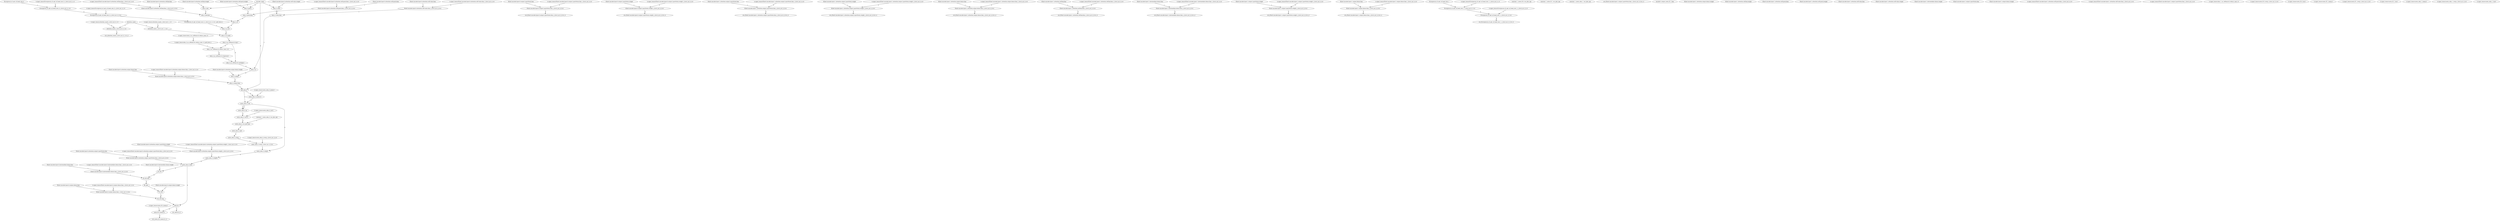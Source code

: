 digraph G {
0[label="add_ff_0"] [is_queue="0"];
1[label="add_mha_0"] [is_queue="0"];
2[label="attention_mask_s_brcst_m2_0_1.lc1"] [is_queue="0"];
3[label="attention_mask_s_brcst_m2_1_1.lc1"] [is_queue="0"];
4[label="ff.bert.encoder.layer.0.attention.output.LayerNorm.bias_s_brcst_m2_0_0.lc1"] [is_queue="0"];
5[label="ff.bert.encoder.layer.0.attention.output.LayerNorm.weight_s_brcst_m2_0_0.lc1"] [is_queue="0"];
6[label="ff.bert.encoder.layer.0.attention.output.dense.bias_s_brcst_m2_0_0.lc1"] [is_queue="0"];
7[label="ff.bert.encoder.layer.0.attention.self.key.bias_s_brcst_m2_0_0.lc1"] [is_queue="0"];
8[label="ff.bert.encoder.layer.0.attention.self.query.bias_s_brcst_m2_0_0.lc1"] [is_queue="0"];
9[label="ff.bert.encoder.layer.0.attention.self.value.bias_s_brcst_m2_0_0.lc1"] [is_queue="0"];
10[label="ff.bert.encoder.layer.0.intermediate.dense.bias_s_brcst_m2_0_0.lc1"] [is_queue="0"];
11[label="ff.bert.encoder.layer.0.output.LayerNorm.bias_s_brcst_m2_0_0.lc1"] [is_queue="0"];
12[label="ff.bert.encoder.layer.0.output.LayerNorm.weight_s_brcst_m2_0_0.lc1"] [is_queue="0"];
13[label="ff.bert.encoder.layer.0.output.dense.bias_s_brcst_m2_0_0.lc1"] [is_queue="0"];
14[label="ff.bert.encoder.layer.1.attention.output.LayerNorm.bias_s_brcst_m2_0_0.lc1"] [is_queue="0"];
15[label="ff.bert.encoder.layer.1.attention.output.LayerNorm.weight_s_brcst_m2_0_0.lc1"] [is_queue="0"];
16[label="ff.bert.encoder.layer.1.attention.output.dense.bias_s_brcst_m2_0_0.lc1"] [is_queue="0"];
17[label="ff.bert.encoder.layer.1.attention.self.key.bias_s_brcst_m2_0_0.lc1"] [is_queue="0"];
18[label="ff.bert.encoder.layer.1.intermediate.dense.bias_s_brcst_m2_0_0.lc1"] [is_queue="0"];
19[label="ff.bert.encoder.layer.1.output.LayerNorm.weight_s_brcst_m2_0_0.lc1"] [is_queue="0"];
20[label="ff.bert.encoder.layer.1.output.dense.bias_s_brcst_m2_0_0.lc1"] [is_queue="0"];
21[label="ff.reciprocal_of_sqrt_of_head_size_0_s_brcst_m1_0_2.lc1"] [is_queue="0"];
22[label="ff.reciprocal_of_sqrt_of_head_size_0_s_brcst_m1_0_2.lc1_splt_brcst_2"] [is_queue="0"];
23[label="ff.reciprocal_of_sqrt_of_head_size_0_s_brcst_m2_0_1.lc1"] [is_queue="0"];
24[label="ff.reciprocal_of_sqrt_of_head_size_1_s_brcst_m1_0_2.lc1"] [is_queue="0"];
25[label="ff.reciprocal_of_sqrt_of_head_size_1_s_brcst_m2_0_1.lc1"] [is_queue="0"];
26[label="ff0_gelu"] [is_queue="0"];
27[label="ff_0_ff1"] [is_queue="0"];
28[label="ff_0_ff1.bias"] [is_queue="0"];
29[label="ff_0_ff2"] [is_queue="0"];
30[label="ff_0_ff2.bias"] [is_queue="0"];
31[label="lc.input_tensor.mha_0_as_softmax.dc.reduce_sum.1.0_splt_brcst_1"] [is_queue="0"];
32[label="mha_0_ac"] [is_queue="0"];
33[label="mha_0_as"] [is_queue="0"];
34[label="mha_0_as_div"] [is_queue="0"];
35[label="mha_0_as_mask"] [is_queue="0"];
36[label="mha_0_as_softmax.dc.exp.0"] [is_queue="0"];
37[label="mha_0_as_softmax.dc.multiply.3"] [is_queue="0"];
38[label="mha_0_as_softmax.dc.reciprocal.2"] [is_queue="0"];
39[label="mha_0_as_softmax.dc.reduce_sum.1.lc1"] [is_queue="0"];
40[label="mha_0_key"] [is_queue="0"];
41[label="mha_0_key.bias"] [is_queue="0"];
42[label="mha_0_output"] [is_queue="0"];
43[label="mha_0_output.bias"] [is_queue="0"];
44[label="mha_0_query"] [is_queue="0"];
45[label="mha_0_query.bias"] [is_queue="0"];
46[label="mha_0_value"] [is_queue="0"];
47[label="mha_0_value.bias"] [is_queue="0"];
48[label="norm_ff_0_mean.lc1"] [is_queue="0"];
49[label="norm_mha_0_bias"] [is_queue="0"];
50[label="norm_mha_0_mean.lc1"] [is_queue="0"];
51[label="norm_mha_0_output"] [is_queue="0"];
52[label="norm_mha_0_recip"] [is_queue="0"];
53[label="norm_mha_0_recip_s_brcst_m1_0_0.lc1"] [is_queue="0"];
54[label="norm_mha_0_sq"] [is_queue="0"];
55[label="norm_mha_0_sqrt"] [is_queue="0"];
56[label="norm_mha_0_sub"] [is_queue="0"];
57[label="norm_mha_0_var.lc1"] [is_queue="0"];
58[label="norm_mha_0_var_plus_eps"] [is_queue="0"];
59[label="norm_mha_0_weights"] [is_queue="0"];
60[label="attention_mask"] [is_queue="1"];
61[label="constant_1_norm_ff_0_var_plus_eps"] [is_queue="1"];
62[label="constant_1_norm_ff_1_var_plus_eps"] [is_queue="1"];
63[label="constant_1_norm_mha_0_var_plus_eps"] [is_queue="1"];
64[label="constant_1_norm_mha_1_var_plus_eps"] [is_queue="1"];
65[label="e2e_add_ff_0_0"] [is_queue="1"];
66[label="e2e_attention_mask_s_brcst_m2_0_1.lc1_0"] [is_queue="1"];
67[label="e2e_ff.bert.encoder.layer.0.output.LayerNorm.bias_s_brcst_m2_0_0.lc1_0"] [is_queue="1"];
68[label="e2e_ff.bert.encoder.layer.0.output.LayerNorm.weight_s_brcst_m2_0_0.lc1_0"] [is_queue="1"];
69[label="e2e_ff.bert.encoder.layer.1.attention.output.LayerNorm.bias_s_brcst_m2_0_0.lc1_0"] [is_queue="1"];
70[label="e2e_ff.bert.encoder.layer.1.attention.output.LayerNorm.weight_s_brcst_m2_0_0.lc1_0"] [is_queue="1"];
71[label="e2e_ff.bert.encoder.layer.1.attention.output.dense.bias_s_brcst_m2_0_0.lc1_0"] [is_queue="1"];
72[label="e2e_ff.bert.encoder.layer.1.attention.self.key.bias_s_brcst_m2_0_0.lc1_0"] [is_queue="1"];
73[label="e2e_ff.bert.encoder.layer.1.intermediate.dense.bias_s_brcst_m2_0_0.lc1_0"] [is_queue="1"];
74[label="e2e_ff.bert.encoder.layer.1.output.LayerNorm.bias_s_brcst_m2_0_0.lc1_0"] [is_queue="1"];
75[label="e2e_ff.bert.encoder.layer.1.output.LayerNorm.weight_s_brcst_m2_0_0.lc1_0"] [is_queue="1"];
76[label="e2e_ff.bert.encoder.layer.1.output.dense.bias_s_brcst_m2_0_0.lc1_0"] [is_queue="1"];
77[label="e2e_ff.reciprocal_of_sqrt_of_head_size_1_s_brcst_m1_0_2.lc1_0"] [is_queue="1"];
78[label="e2e_norm_ff_0_mean.lc1_0"] [is_queue="1"];
79[label="encoder1.output_norm_ff_1_bias"] [is_queue="1"];
80[label="encoder_input"] [is_queue="1"];
81[label="ff.bert.encoder.layer.0.attention.output.LayerNorm.bias"] [is_queue="1"];
82[label="ff.bert.encoder.layer.0.attention.output.LayerNorm.weight"] [is_queue="1"];
83[label="ff.bert.encoder.layer.0.attention.output.dense.bias"] [is_queue="1"];
84[label="ff.bert.encoder.layer.0.attention.output.dense.weight"] [is_queue="1"];
85[label="ff.bert.encoder.layer.0.attention.self.key.bias"] [is_queue="1"];
86[label="ff.bert.encoder.layer.0.attention.self.key.weight"] [is_queue="1"];
87[label="ff.bert.encoder.layer.0.attention.self.query.bias"] [is_queue="1"];
88[label="ff.bert.encoder.layer.0.attention.self.query.weight"] [is_queue="1"];
89[label="ff.bert.encoder.layer.0.attention.self.value.bias"] [is_queue="1"];
90[label="ff.bert.encoder.layer.0.attention.self.value.weight"] [is_queue="1"];
91[label="ff.bert.encoder.layer.0.intermediate.dense.bias"] [is_queue="1"];
92[label="ff.bert.encoder.layer.0.intermediate.dense.weight"] [is_queue="1"];
93[label="ff.bert.encoder.layer.0.output.LayerNorm.bias"] [is_queue="1"];
94[label="ff.bert.encoder.layer.0.output.LayerNorm.weight"] [is_queue="1"];
95[label="ff.bert.encoder.layer.0.output.dense.bias"] [is_queue="1"];
96[label="ff.bert.encoder.layer.0.output.dense.weight"] [is_queue="1"];
97[label="ff.bert.encoder.layer.1.attention.output.LayerNorm.bias"] [is_queue="1"];
98[label="ff.bert.encoder.layer.1.attention.output.LayerNorm.weight"] [is_queue="1"];
99[label="ff.bert.encoder.layer.1.attention.output.dense.bias"] [is_queue="1"];
100[label="ff.bert.encoder.layer.1.attention.output.dense.weight"] [is_queue="1"];
101[label="ff.bert.encoder.layer.1.attention.self.key.bias"] [is_queue="1"];
102[label="ff.bert.encoder.layer.1.attention.self.key.weight"] [is_queue="1"];
103[label="ff.bert.encoder.layer.1.attention.self.query.bias"] [is_queue="1"];
104[label="ff.bert.encoder.layer.1.attention.self.query.weight"] [is_queue="1"];
105[label="ff.bert.encoder.layer.1.attention.self.value.bias"] [is_queue="1"];
106[label="ff.bert.encoder.layer.1.attention.self.value.weight"] [is_queue="1"];
107[label="ff.bert.encoder.layer.1.intermediate.dense.bias"] [is_queue="1"];
108[label="ff.bert.encoder.layer.1.intermediate.dense.weight"] [is_queue="1"];
109[label="ff.bert.encoder.layer.1.output.LayerNorm.bias"] [is_queue="1"];
110[label="ff.bert.encoder.layer.1.output.LayerNorm.weight"] [is_queue="1"];
111[label="ff.bert.encoder.layer.1.output.dense.bias"] [is_queue="1"];
112[label="ff.bert.encoder.layer.1.output.dense.weight"] [is_queue="1"];
113[label="ff.reciprocal_of_sqrt_of_head_size_0"] [is_queue="1"];
114[label="ff.reciprocal_of_sqrt_of_head_size_1"] [is_queue="1"];
115[label="lc.input_tensor.attention_mask_s_brcst_m2_0_1.0"] [is_queue="1"];
116[label="lc.input_tensor.attention_mask_s_brcst_m2_1_1.0"] [is_queue="1"];
117[label="lc.input_tensor.ff.bert.encoder.layer.0.attention.output.LayerNorm.bias_s_brcst_m2_0_0.0"] [is_queue="1"];
118[label="lc.input_tensor.ff.bert.encoder.layer.0.attention.output.LayerNorm.weight_s_brcst_m2_0_0.0"] [is_queue="1"];
119[label="lc.input_tensor.ff.bert.encoder.layer.0.attention.output.dense.bias_s_brcst_m2_0_0.0"] [is_queue="1"];
120[label="lc.input_tensor.ff.bert.encoder.layer.0.attention.self.key.bias_s_brcst_m2_0_0.0"] [is_queue="1"];
121[label="lc.input_tensor.ff.bert.encoder.layer.0.attention.self.query.bias_s_brcst_m2_0_0.0"] [is_queue="1"];
122[label="lc.input_tensor.ff.bert.encoder.layer.0.attention.self.value.bias_s_brcst_m2_0_0.0"] [is_queue="1"];
123[label="lc.input_tensor.ff.bert.encoder.layer.0.intermediate.dense.bias_s_brcst_m2_0_0.0"] [is_queue="1"];
124[label="lc.input_tensor.ff.bert.encoder.layer.0.output.LayerNorm.bias_s_brcst_m2_0_0.0"] [is_queue="1"];
125[label="lc.input_tensor.ff.bert.encoder.layer.0.output.LayerNorm.weight_s_brcst_m2_0_0.0"] [is_queue="1"];
126[label="lc.input_tensor.ff.bert.encoder.layer.0.output.dense.bias_s_brcst_m2_0_0.0"] [is_queue="1"];
127[label="lc.input_tensor.ff.bert.encoder.layer.1.attention.output.LayerNorm.bias_s_brcst_m2_0_0.0"] [is_queue="1"];
128[label="lc.input_tensor.ff.bert.encoder.layer.1.attention.output.LayerNorm.weight_s_brcst_m2_0_0.0"] [is_queue="1"];
129[label="lc.input_tensor.ff.bert.encoder.layer.1.attention.output.dense.bias_s_brcst_m2_0_0.0"] [is_queue="1"];
130[label="lc.input_tensor.ff.bert.encoder.layer.1.attention.self.key.bias_s_brcst_m2_0_0.0"] [is_queue="1"];
131[label="lc.input_tensor.ff.bert.encoder.layer.1.attention.self.query.bias_s_brcst_m2_0_0.0"] [is_queue="1"];
132[label="lc.input_tensor.ff.bert.encoder.layer.1.attention.self.value.bias_s_brcst_m2_0_0.0"] [is_queue="1"];
133[label="lc.input_tensor.ff.bert.encoder.layer.1.intermediate.dense.bias_s_brcst_m2_0_0.0"] [is_queue="1"];
134[label="lc.input_tensor.ff.bert.encoder.layer.1.output.LayerNorm.bias_s_brcst_m2_0_0.0"] [is_queue="1"];
135[label="lc.input_tensor.ff.bert.encoder.layer.1.output.LayerNorm.weight_s_brcst_m2_0_0.0"] [is_queue="1"];
136[label="lc.input_tensor.ff.bert.encoder.layer.1.output.dense.bias_s_brcst_m2_0_0.0"] [is_queue="1"];
137[label="lc.input_tensor.ff.reciprocal_of_sqrt_of_head_size_0_s_brcst_m1_0_2.0"] [is_queue="1"];
138[label="lc.input_tensor.ff.reciprocal_of_sqrt_of_head_size_0_s_brcst_m2_0_1.0"] [is_queue="1"];
139[label="lc.input_tensor.ff.reciprocal_of_sqrt_of_head_size_1_s_brcst_m1_0_2.0"] [is_queue="1"];
140[label="lc.input_tensor.ff.reciprocal_of_sqrt_of_head_size_1_s_brcst_m2_0_1.0"] [is_queue="1"];
141[label="lc.input_tensor.mha_0_as_softmax.dc.reduce_sum.1.0"] [is_queue="1"];
142[label="lc.input_tensor.mha_1_as_softmax.dc.reduce_sum.1.0"] [is_queue="1"];
143[label="lc.input_tensor.norm_ff_0_mean.0"] [is_queue="1"];
144[label="lc.input_tensor.norm_ff_0_recip_s_brcst_m1_0_0.0"] [is_queue="1"];
145[label="lc.input_tensor.norm_ff_0_var.0"] [is_queue="1"];
146[label="lc.input_tensor.norm_ff_1_mean.0"] [is_queue="1"];
147[label="lc.input_tensor.norm_ff_1_recip_s_brcst_m1_0_0.0"] [is_queue="1"];
148[label="lc.input_tensor.norm_ff_1_var.0"] [is_queue="1"];
149[label="lc.input_tensor.norm_mha_0_mean.0"] [is_queue="1"];
150[label="lc.input_tensor.norm_mha_0_recip_s_brcst_m1_0_0.0"] [is_queue="1"];
151[label="lc.input_tensor.norm_mha_0_var.0"] [is_queue="1"];
152[label="lc.input_tensor.norm_mha_1_mean.0"] [is_queue="1"];
153[label="lc.input_tensor.norm_mha_1_recip_s_brcst_m1_0_0.0"] [is_queue="1"];
154[label="lc.input_tensor.norm_mha_1_var.0"] [is_queue="1"];
49->0 [label="0"];
30->0 [label="1"];
80->1 [label="0"];
43->1 [label="1"];
115->2 [label="0"];
60->2 [label="1"];
116->3 [label="0"];
60->3 [label="1"];
117->4 [label="0"];
81->4 [label="1"];
118->5 [label="0"];
82->5 [label="1"];
119->6 [label="0"];
83->6 [label="1"];
120->7 [label="0"];
85->7 [label="1"];
121->8 [label="0"];
87->8 [label="1"];
122->9 [label="0"];
89->9 [label="1"];
123->10 [label="0"];
91->10 [label="1"];
124->11 [label="0"];
93->11 [label="1"];
125->12 [label="0"];
94->12 [label="1"];
126->13 [label="0"];
95->13 [label="1"];
127->14 [label="0"];
97->14 [label="1"];
128->15 [label="0"];
98->15 [label="1"];
129->16 [label="0"];
99->16 [label="1"];
130->17 [label="0"];
101->17 [label="1"];
133->18 [label="0"];
107->18 [label="1"];
135->19 [label="0"];
110->19 [label="1"];
136->20 [label="0"];
111->20 [label="1"];
23->21 [label="0"];
137->21 [label="1"];
21->22 [label="0"];
138->23 [label="0"];
113->23 [label="1"];
25->24 [label="0"];
139->24 [label="1"];
140->25 [label="0"];
114->25 [label="1"];
28->26 [label="0"];
49->27 [label="0"];
92->27 [label="1"];
27->28 [label="0"];
10->28 [label="1"];
26->29 [label="0"];
96->29 [label="1"];
29->30 [label="0"];
13->30 [label="1"];
141->31 [label="0"];
37->32 [label="0"];
47->32 [label="1"];
45->33 [label="0"];
41->33 [label="1"];
33->34 [label="0"];
22->34 [label="1"];
34->35 [label="0"];
3->35 [label="1"];
35->36 [label="0"];
36->37 [label="0"];
38->37 [label="1"];
39->38 [label="0"];
36->39 [label="0"];
31->39 [label="1"];
80->40 [label="0"];
86->40 [label="1"];
40->41 [label="0"];
7->41 [label="1"];
32->42 [label="0"];
84->42 [label="1"];
42->43 [label="0"];
6->43 [label="1"];
80->44 [label="0"];
88->44 [label="1"];
44->45 [label="0"];
8->45 [label="1"];
80->46 [label="0"];
90->46 [label="1"];
46->47 [label="0"];
9->47 [label="1"];
0->48 [label="0"];
143->48 [label="1"];
59->49 [label="0"];
4->49 [label="1"];
1->50 [label="0"];
149->50 [label="1"];
56->51 [label="0"];
53->51 [label="1"];
55->52 [label="0"];
52->53 [label="0"];
150->53 [label="1"];
56->54 [label="0"];
56->54 [label="1"];
58->55 [label="0"];
1->56 [label="0"];
50->56 [label="1"];
54->57 [label="0"];
151->57 [label="1"];
57->58 [label="0"];
63->58 [label="1"];
51->59 [label="0"];
5->59 [label="1"];
0->65 [label="0"];
2->66 [label="0"];
11->67 [label="0"];
12->68 [label="0"];
14->69 [label="0"];
15->70 [label="0"];
16->71 [label="0"];
17->72 [label="0"];
18->73 [label="0"];
19->75 [label="0"];
20->76 [label="0"];
24->77 [label="0"];
48->78 [label="0"];
}

